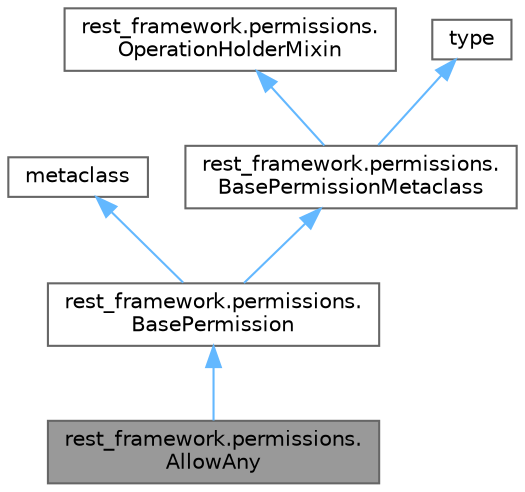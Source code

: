 digraph "rest_framework.permissions.AllowAny"
{
 // LATEX_PDF_SIZE
  bgcolor="transparent";
  edge [fontname=Helvetica,fontsize=10,labelfontname=Helvetica,labelfontsize=10];
  node [fontname=Helvetica,fontsize=10,shape=box,height=0.2,width=0.4];
  Node1 [id="Node000001",label="rest_framework.permissions.\lAllowAny",height=0.2,width=0.4,color="gray40", fillcolor="grey60", style="filled", fontcolor="black",tooltip=" "];
  Node2 -> Node1 [id="edge6_Node000001_Node000002",dir="back",color="steelblue1",style="solid",tooltip=" "];
  Node2 [id="Node000002",label="rest_framework.permissions.\lBasePermission",height=0.2,width=0.4,color="gray40", fillcolor="white", style="filled",URL="$classrest__framework_1_1permissions_1_1BasePermission.html",tooltip=" "];
  Node3 -> Node2 [id="edge7_Node000002_Node000003",dir="back",color="steelblue1",style="solid",tooltip=" "];
  Node3 [id="Node000003",label="metaclass",height=0.2,width=0.4,color="gray40", fillcolor="white", style="filled",tooltip=" "];
  Node4 -> Node2 [id="edge8_Node000002_Node000004",dir="back",color="steelblue1",style="solid",tooltip=" "];
  Node4 [id="Node000004",label="rest_framework.permissions.\lBasePermissionMetaclass",height=0.2,width=0.4,color="gray40", fillcolor="white", style="filled",URL="$classrest__framework_1_1permissions_1_1BasePermissionMetaclass.html",tooltip=" "];
  Node5 -> Node4 [id="edge9_Node000004_Node000005",dir="back",color="steelblue1",style="solid",tooltip=" "];
  Node5 [id="Node000005",label="rest_framework.permissions.\lOperationHolderMixin",height=0.2,width=0.4,color="gray40", fillcolor="white", style="filled",URL="$classrest__framework_1_1permissions_1_1OperationHolderMixin.html",tooltip=" "];
  Node6 -> Node4 [id="edge10_Node000004_Node000006",dir="back",color="steelblue1",style="solid",tooltip=" "];
  Node6 [id="Node000006",label="type",height=0.2,width=0.4,color="gray40", fillcolor="white", style="filled",tooltip=" "];
}

